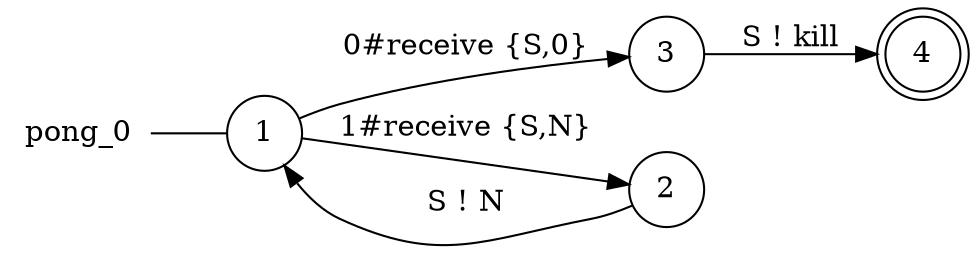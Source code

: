 digraph pong_0 {
	rankdir="LR";
	n_0 [label="pong_0", shape="plaintext"];
	n_1 [id="1", shape=circle, label="1"];
	n_0 -> n_1 [arrowhead=none];
	n_2 [id="2", shape=circle, label="3"];
	n_3 [id="4", shape=doublecircle, label="4"];
	n_4 [id="3", shape=circle, label="2"];

	n_1 -> n_4 [id="[$e|1]", label="1#receive {S,N}"];
	n_4 -> n_1 [id="[$e|6]", label="S ! N"];
	n_1 -> n_2 [id="[$e|2]", label="0#receive {S,0}"];
	n_2 -> n_3 [id="[$e|0]", label="S ! kill"];
}
